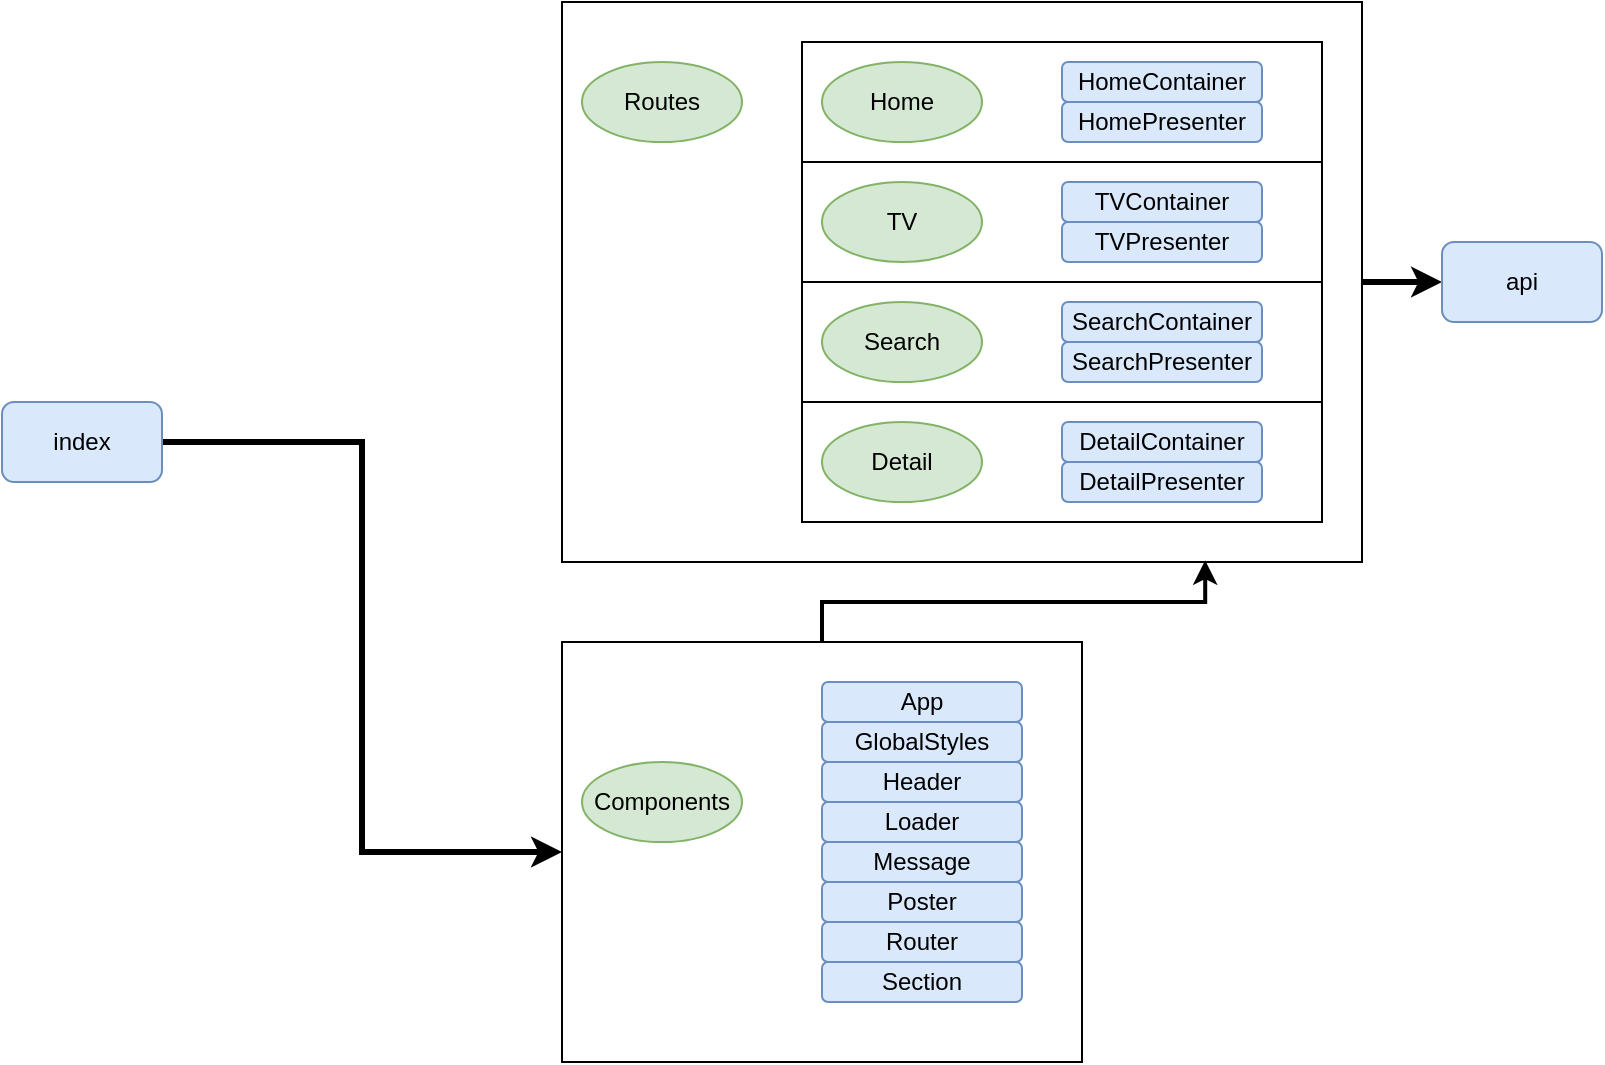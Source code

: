 <mxfile version="14.2.7" type="device"><diagram id="FBBSqOdlFQmSGWsXFO6N" name="Page-1"><mxGraphModel dx="1185" dy="635" grid="1" gridSize="10" guides="1" tooltips="1" connect="1" arrows="1" fold="1" page="1" pageScale="1" pageWidth="850" pageHeight="1100" math="0" shadow="0"><root><mxCell id="0"/><mxCell id="1" parent="0"/><mxCell id="rK-8p5AdY1JXFYjbwDp3-46" style="edgeStyle=orthogonalEdgeStyle;rounded=0;orthogonalLoop=1;jettySize=auto;html=1;entryX=0;entryY=0.5;entryDx=0;entryDy=0;strokeWidth=3;" edge="1" parent="1" source="rK-8p5AdY1JXFYjbwDp3-42" target="rK-8p5AdY1JXFYjbwDp3-1"><mxGeometry relative="1" as="geometry"/></mxCell><mxCell id="rK-8p5AdY1JXFYjbwDp3-42" value="" style="rounded=0;whiteSpace=wrap;html=1;" vertex="1" parent="1"><mxGeometry x="360" width="400" height="280" as="geometry"/></mxCell><mxCell id="rK-8p5AdY1JXFYjbwDp3-41" value="" style="rounded=0;whiteSpace=wrap;html=1;" vertex="1" parent="1"><mxGeometry x="480" y="200" width="260" height="60" as="geometry"/></mxCell><mxCell id="rK-8p5AdY1JXFYjbwDp3-40" value="" style="rounded=0;whiteSpace=wrap;html=1;" vertex="1" parent="1"><mxGeometry x="480" y="140" width="260" height="60" as="geometry"/></mxCell><mxCell id="rK-8p5AdY1JXFYjbwDp3-39" value="" style="rounded=0;whiteSpace=wrap;html=1;" vertex="1" parent="1"><mxGeometry x="480" y="80" width="260" height="60" as="geometry"/></mxCell><mxCell id="rK-8p5AdY1JXFYjbwDp3-38" value="" style="rounded=0;whiteSpace=wrap;html=1;" vertex="1" parent="1"><mxGeometry x="480" y="20" width="260" height="60" as="geometry"/></mxCell><mxCell id="rK-8p5AdY1JXFYjbwDp3-45" style="edgeStyle=orthogonalEdgeStyle;rounded=0;orthogonalLoop=1;jettySize=auto;html=1;entryX=0.804;entryY=0.997;entryDx=0;entryDy=0;entryPerimeter=0;fillColor=#dae8fc;strokeWidth=2;" edge="1" parent="1" source="rK-8p5AdY1JXFYjbwDp3-37" target="rK-8p5AdY1JXFYjbwDp3-42"><mxGeometry relative="1" as="geometry"/></mxCell><mxCell id="rK-8p5AdY1JXFYjbwDp3-37" value="" style="rounded=0;whiteSpace=wrap;html=1;" vertex="1" parent="1"><mxGeometry x="360" y="320" width="260" height="210" as="geometry"/></mxCell><mxCell id="rK-8p5AdY1JXFYjbwDp3-1" value="api" style="rounded=1;whiteSpace=wrap;html=1;fillColor=#dae8fc;strokeColor=#6c8ebf;" vertex="1" parent="1"><mxGeometry x="800" y="120" width="80" height="40" as="geometry"/></mxCell><mxCell id="rK-8p5AdY1JXFYjbwDp3-44" style="edgeStyle=orthogonalEdgeStyle;rounded=0;orthogonalLoop=1;jettySize=auto;html=1;entryX=0;entryY=0.5;entryDx=0;entryDy=0;fillColor=#dae8fc;strokeWidth=3;" edge="1" parent="1" source="rK-8p5AdY1JXFYjbwDp3-2" target="rK-8p5AdY1JXFYjbwDp3-37"><mxGeometry relative="1" as="geometry"/></mxCell><mxCell id="rK-8p5AdY1JXFYjbwDp3-2" value="index" style="rounded=1;whiteSpace=wrap;html=1;fillColor=#dae8fc;strokeColor=#6c8ebf;" vertex="1" parent="1"><mxGeometry x="80" y="200" width="80" height="40" as="geometry"/></mxCell><mxCell id="rK-8p5AdY1JXFYjbwDp3-3" value="Components" style="ellipse;whiteSpace=wrap;html=1;fillColor=#d5e8d4;strokeColor=#82b366;" vertex="1" parent="1"><mxGeometry x="370" y="380" width="80" height="40" as="geometry"/></mxCell><mxCell id="rK-8p5AdY1JXFYjbwDp3-4" value="Routes" style="ellipse;whiteSpace=wrap;html=1;fillColor=#d5e8d4;strokeColor=#82b366;" vertex="1" parent="1"><mxGeometry x="370" y="30" width="80" height="40" as="geometry"/></mxCell><mxCell id="rK-8p5AdY1JXFYjbwDp3-6" value="Search" style="ellipse;whiteSpace=wrap;html=1;fillColor=#d5e8d4;strokeColor=#82b366;" vertex="1" parent="1"><mxGeometry x="490" y="150" width="80" height="40" as="geometry"/></mxCell><mxCell id="rK-8p5AdY1JXFYjbwDp3-7" value="Detail" style="ellipse;whiteSpace=wrap;html=1;fillColor=#d5e8d4;strokeColor=#82b366;" vertex="1" parent="1"><mxGeometry x="490" y="210" width="80" height="40" as="geometry"/></mxCell><mxCell id="rK-8p5AdY1JXFYjbwDp3-8" value="TV" style="ellipse;whiteSpace=wrap;html=1;fillColor=#d5e8d4;strokeColor=#82b366;" vertex="1" parent="1"><mxGeometry x="490" y="90" width="80" height="40" as="geometry"/></mxCell><mxCell id="rK-8p5AdY1JXFYjbwDp3-9" value="Home" style="ellipse;whiteSpace=wrap;html=1;fillColor=#d5e8d4;strokeColor=#82b366;" vertex="1" parent="1"><mxGeometry x="490" y="30" width="80" height="40" as="geometry"/></mxCell><mxCell id="rK-8p5AdY1JXFYjbwDp3-11" value="HomeContainer" style="rounded=1;whiteSpace=wrap;html=1;fillColor=#dae8fc;strokeColor=#6c8ebf;" vertex="1" parent="1"><mxGeometry x="610" y="30" width="100" height="20" as="geometry"/></mxCell><mxCell id="rK-8p5AdY1JXFYjbwDp3-12" value="HomePresenter" style="rounded=1;whiteSpace=wrap;html=1;fillColor=#dae8fc;strokeColor=#6c8ebf;" vertex="1" parent="1"><mxGeometry x="610" y="50" width="100" height="20" as="geometry"/></mxCell><mxCell id="rK-8p5AdY1JXFYjbwDp3-13" value="TVContainer" style="rounded=1;whiteSpace=wrap;html=1;fillColor=#dae8fc;strokeColor=#6c8ebf;" vertex="1" parent="1"><mxGeometry x="610" y="90" width="100" height="20" as="geometry"/></mxCell><mxCell id="rK-8p5AdY1JXFYjbwDp3-14" value="TVPresenter" style="rounded=1;whiteSpace=wrap;html=1;fillColor=#dae8fc;strokeColor=#6c8ebf;" vertex="1" parent="1"><mxGeometry x="610" y="110" width="100" height="20" as="geometry"/></mxCell><mxCell id="rK-8p5AdY1JXFYjbwDp3-15" value="SearchContainer" style="rounded=1;whiteSpace=wrap;html=1;fillColor=#dae8fc;strokeColor=#6c8ebf;" vertex="1" parent="1"><mxGeometry x="610" y="150" width="100" height="20" as="geometry"/></mxCell><mxCell id="rK-8p5AdY1JXFYjbwDp3-16" value="SearchPresenter" style="rounded=1;whiteSpace=wrap;html=1;fillColor=#dae8fc;strokeColor=#6c8ebf;" vertex="1" parent="1"><mxGeometry x="610" y="170" width="100" height="20" as="geometry"/></mxCell><mxCell id="rK-8p5AdY1JXFYjbwDp3-17" value="DetailContainer" style="rounded=1;whiteSpace=wrap;html=1;fillColor=#dae8fc;strokeColor=#6c8ebf;" vertex="1" parent="1"><mxGeometry x="610" y="210" width="100" height="20" as="geometry"/></mxCell><mxCell id="rK-8p5AdY1JXFYjbwDp3-18" value="DetailPresenter" style="rounded=1;whiteSpace=wrap;html=1;fillColor=#dae8fc;strokeColor=#6c8ebf;" vertex="1" parent="1"><mxGeometry x="610" y="230" width="100" height="20" as="geometry"/></mxCell><mxCell id="rK-8p5AdY1JXFYjbwDp3-28" value="App" style="rounded=1;whiteSpace=wrap;html=1;fillColor=#dae8fc;strokeColor=#6c8ebf;" vertex="1" parent="1"><mxGeometry x="490" y="340" width="100" height="20" as="geometry"/></mxCell><mxCell id="rK-8p5AdY1JXFYjbwDp3-29" value="GlobalStyles" style="rounded=1;whiteSpace=wrap;html=1;fillColor=#dae8fc;strokeColor=#6c8ebf;" vertex="1" parent="1"><mxGeometry x="490" y="360" width="100" height="20" as="geometry"/></mxCell><mxCell id="rK-8p5AdY1JXFYjbwDp3-30" value="Header" style="rounded=1;whiteSpace=wrap;html=1;fillColor=#dae8fc;strokeColor=#6c8ebf;" vertex="1" parent="1"><mxGeometry x="490" y="380" width="100" height="20" as="geometry"/></mxCell><mxCell id="rK-8p5AdY1JXFYjbwDp3-31" value="Loader" style="rounded=1;whiteSpace=wrap;html=1;fillColor=#dae8fc;strokeColor=#6c8ebf;" vertex="1" parent="1"><mxGeometry x="490" y="400" width="100" height="20" as="geometry"/></mxCell><mxCell id="rK-8p5AdY1JXFYjbwDp3-32" value="Message" style="rounded=1;whiteSpace=wrap;html=1;fillColor=#dae8fc;strokeColor=#6c8ebf;" vertex="1" parent="1"><mxGeometry x="490" y="420" width="100" height="20" as="geometry"/></mxCell><mxCell id="rK-8p5AdY1JXFYjbwDp3-33" value="Poster" style="rounded=1;whiteSpace=wrap;html=1;fillColor=#dae8fc;strokeColor=#6c8ebf;" vertex="1" parent="1"><mxGeometry x="490" y="440" width="100" height="20" as="geometry"/></mxCell><mxCell id="rK-8p5AdY1JXFYjbwDp3-34" value="Router" style="rounded=1;whiteSpace=wrap;html=1;fillColor=#dae8fc;strokeColor=#6c8ebf;" vertex="1" parent="1"><mxGeometry x="490" y="460" width="100" height="20" as="geometry"/></mxCell><mxCell id="rK-8p5AdY1JXFYjbwDp3-35" value="Section" style="rounded=1;whiteSpace=wrap;html=1;fillColor=#dae8fc;strokeColor=#6c8ebf;" vertex="1" parent="1"><mxGeometry x="490" y="480" width="100" height="20" as="geometry"/></mxCell></root></mxGraphModel></diagram></mxfile>